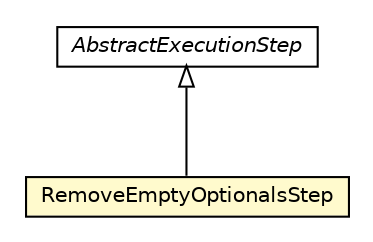 #!/usr/local/bin/dot
#
# Class diagram 
# Generated by UMLGraph version R5_6-24-gf6e263 (http://www.umlgraph.org/)
#

digraph G {
	edge [fontname="Helvetica",fontsize=10,labelfontname="Helvetica",labelfontsize=10];
	node [fontname="Helvetica",fontsize=10,shape=plaintext];
	nodesep=0.25;
	ranksep=0.5;
	// com.orientechnologies.orient.core.sql.executor.AbstractExecutionStep
	c7813746 [label=<<table title="com.orientechnologies.orient.core.sql.executor.AbstractExecutionStep" border="0" cellborder="1" cellspacing="0" cellpadding="2" port="p" href="./AbstractExecutionStep.html">
		<tr><td><table border="0" cellspacing="0" cellpadding="1">
<tr><td align="center" balign="center"><font face="Helvetica-Oblique"> AbstractExecutionStep </font></td></tr>
		</table></td></tr>
		</table>>, URL="./AbstractExecutionStep.html", fontname="Helvetica", fontcolor="black", fontsize=10.0];
	// com.orientechnologies.orient.core.sql.executor.RemoveEmptyOptionalsStep
	c7813784 [label=<<table title="com.orientechnologies.orient.core.sql.executor.RemoveEmptyOptionalsStep" border="0" cellborder="1" cellspacing="0" cellpadding="2" port="p" bgcolor="lemonChiffon" href="./RemoveEmptyOptionalsStep.html">
		<tr><td><table border="0" cellspacing="0" cellpadding="1">
<tr><td align="center" balign="center"> RemoveEmptyOptionalsStep </td></tr>
		</table></td></tr>
		</table>>, URL="./RemoveEmptyOptionalsStep.html", fontname="Helvetica", fontcolor="black", fontsize=10.0];
	//com.orientechnologies.orient.core.sql.executor.RemoveEmptyOptionalsStep extends com.orientechnologies.orient.core.sql.executor.AbstractExecutionStep
	c7813746:p -> c7813784:p [dir=back,arrowtail=empty];
}

